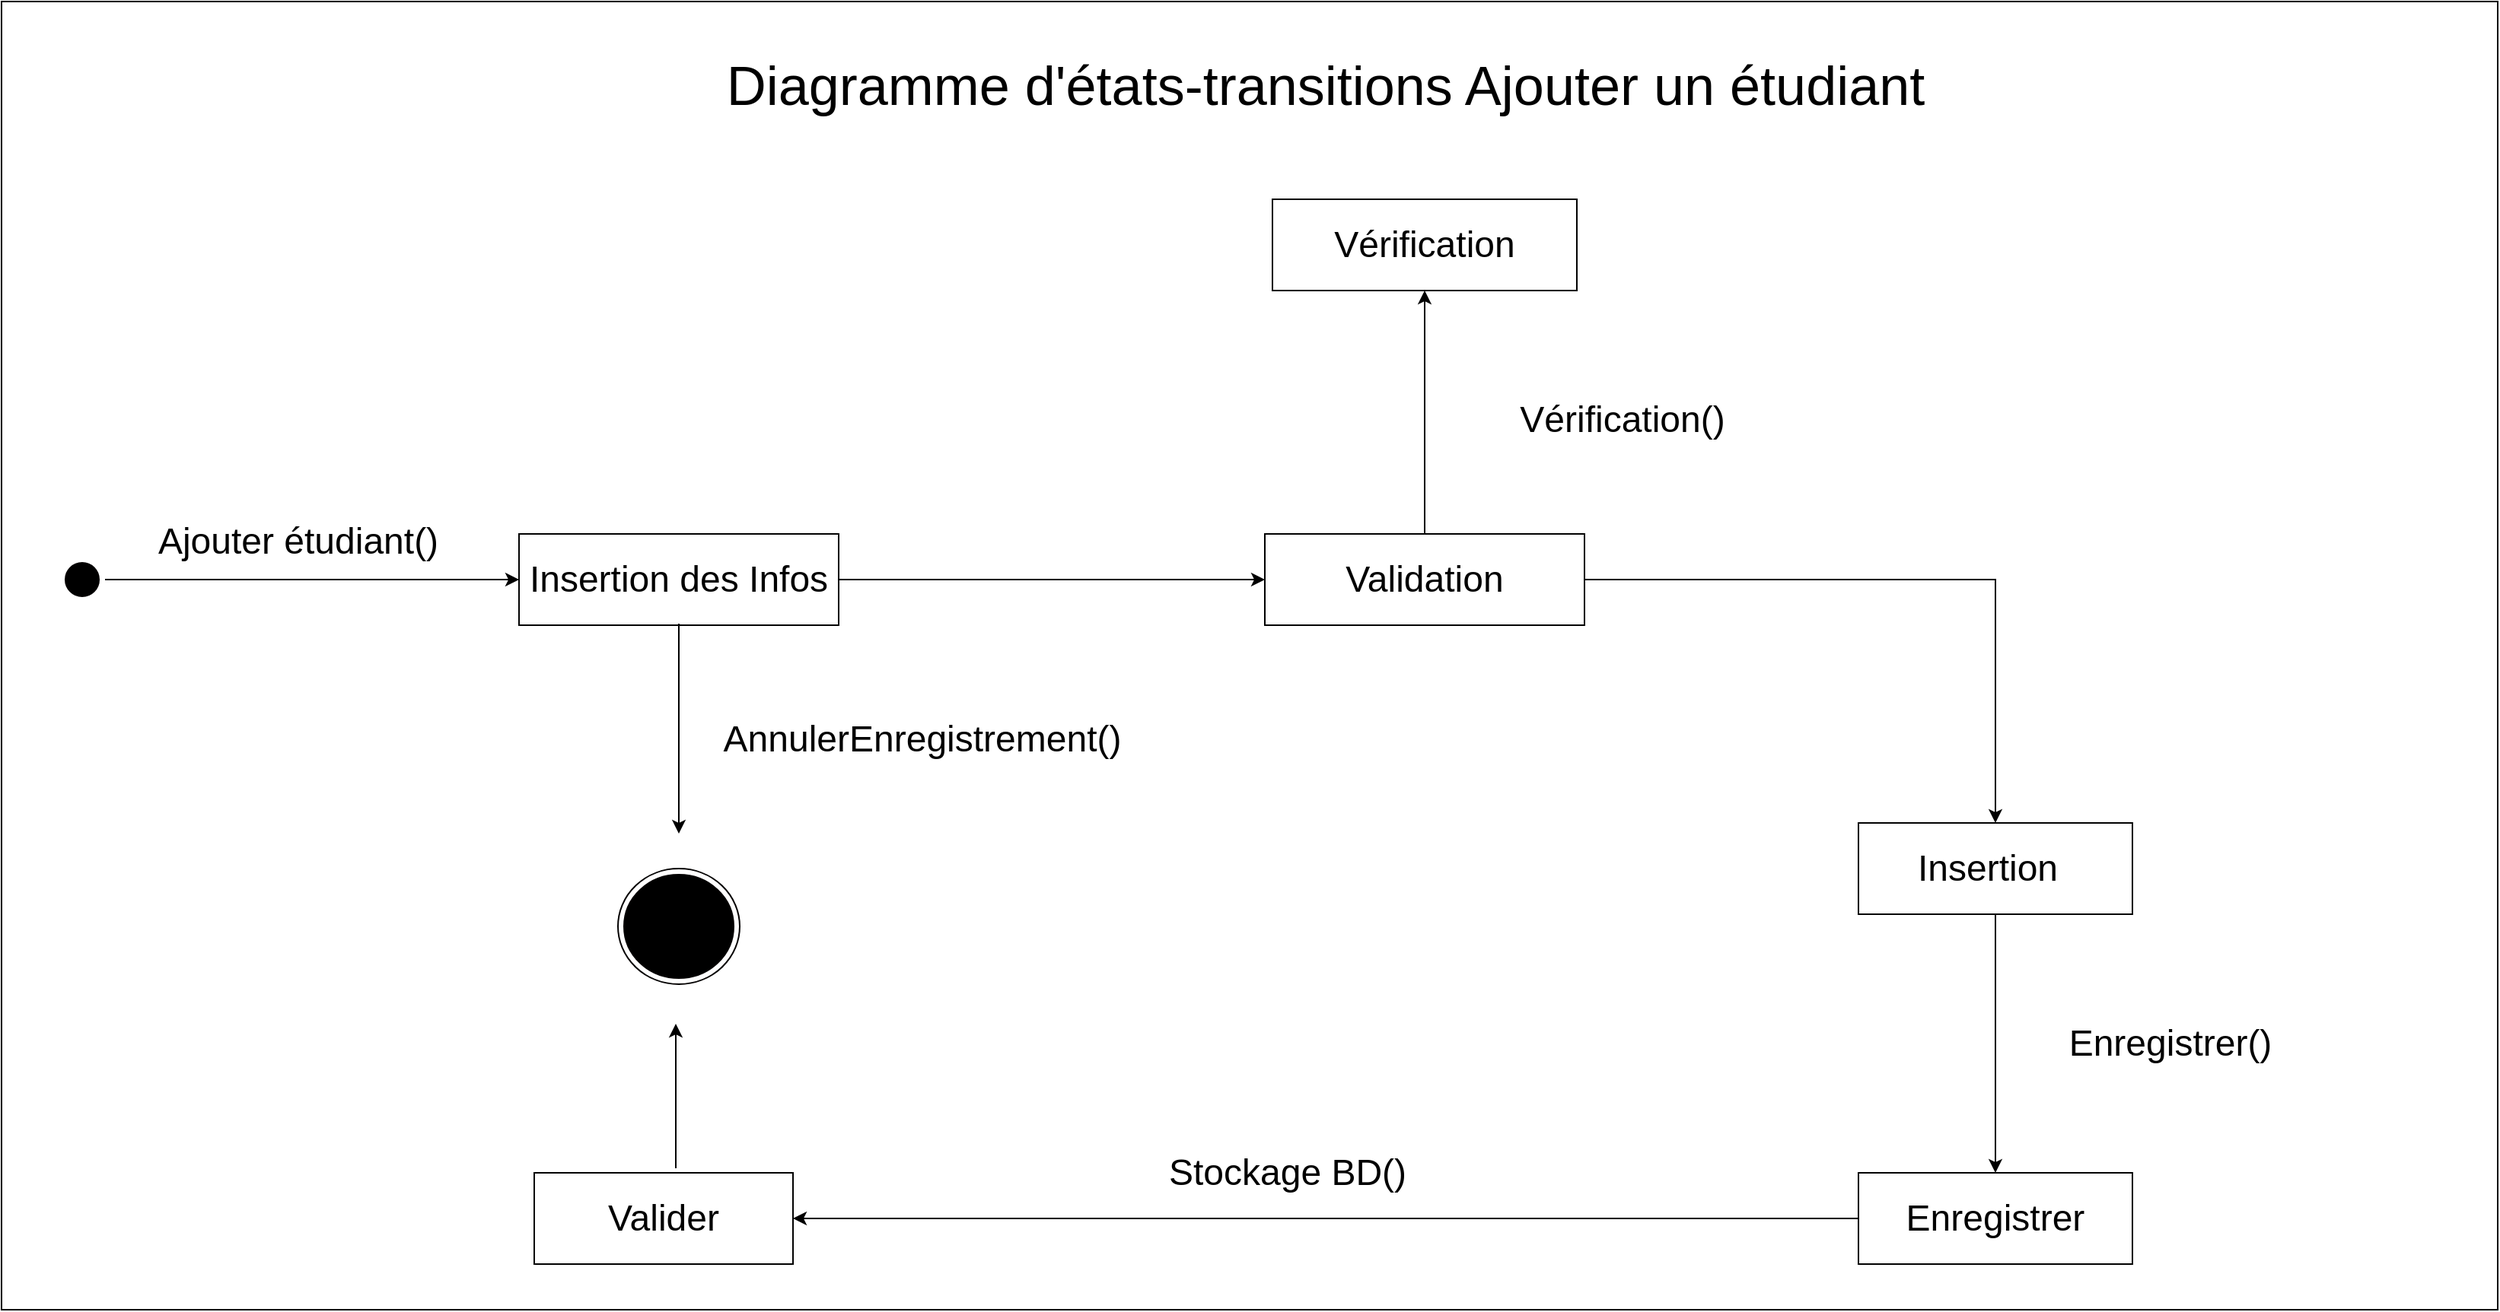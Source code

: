 <mxfile version="24.5.4" type="github">
  <diagram name="Page-1" id="e7e014a7-5840-1c2e-5031-d8a46d1fe8dd">
    <mxGraphModel dx="1760" dy="1678" grid="1" gridSize="10" guides="1" tooltips="1" connect="1" arrows="1" fold="1" page="1" pageScale="1" pageWidth="1169" pageHeight="826" background="none" math="0" shadow="0">
      <root>
        <mxCell id="0" />
        <mxCell id="1" parent="0" />
        <mxCell id="DYA4YHvUi6z84xLvEgc4-41" value="" style="rounded=0;whiteSpace=wrap;html=1;imageWidth=24;imageHeight=35;gradientColor=none;" vertex="1" parent="1">
          <mxGeometry x="100" y="-120" width="1640" height="860" as="geometry" />
        </mxCell>
        <mxCell id="DYA4YHvUi6z84xLvEgc4-55" value="" style="edgeStyle=orthogonalEdgeStyle;rounded=0;orthogonalLoop=1;jettySize=auto;html=1;" edge="1" parent="1" source="DYA4YHvUi6z84xLvEgc4-46" target="DYA4YHvUi6z84xLvEgc4-54">
          <mxGeometry relative="1" as="geometry" />
        </mxCell>
        <mxCell id="DYA4YHvUi6z84xLvEgc4-46" value="" style="ellipse;html=1;shape=startState;fillColor=#000000;strokeColor=#030000;direction=north;" vertex="1" parent="1">
          <mxGeometry x="138" y="245" width="30" height="30" as="geometry" />
        </mxCell>
        <mxCell id="DYA4YHvUi6z84xLvEgc4-54" value="" style="whiteSpace=wrap;html=1;" vertex="1" parent="1">
          <mxGeometry x="440" y="230" width="210" height="60" as="geometry" />
        </mxCell>
        <mxCell id="DYA4YHvUi6z84xLvEgc4-56" value="&lt;font style=&quot;font-size: 24px;&quot;&gt;Ajouter&amp;nbsp;&lt;span style=&quot;color: rgba(0, 0, 0, 0); font-family: monospace; font-size: 0px; text-align: start; text-wrap: nowrap;&quot;&gt;%3CmxGraphModel%3E%3Croot%3E%3CmxCell%20id%3D%220%22%2F%3E%3CmxCell%20id%3D%221%22%20parent%3D%220%22%2F%3E%3CmxCell%20id%3D%222%22%20value%3D%22%26lt%3Bfont%20style%3D%26quot%3Bfont-size%3A%2024px%3B%26quot%3B%26gt%3BInsertion%20des%20Infos%26lt%3B%2Ffont%26gt%3B%22%20style%3D%22text%3Bhtml%3D1%3Balign%3Dcenter%3BverticalAlign%3Dmiddle%3BwhiteSpace%3Dwrap%3Brounded%3D0%3B%22%20vertex%3D%221%22%20parent%3D%221%22%3E%3CmxGeometry%20x%3D%22440%22%20y%3D%22245%22%20width%3D%22210%22%20height%3D%2230%22%20as%3D%22geometry%22%2F%3E%3C%2FmxCell%3E%3C%2Froot%3E%3C%2FmxGraphModel%3E&lt;/span&gt;étudiant()&lt;/font&gt;" style="text;html=1;align=center;verticalAlign=middle;whiteSpace=wrap;rounded=0;" vertex="1" parent="1">
          <mxGeometry x="190" y="220" width="210" height="30" as="geometry" />
        </mxCell>
        <mxCell id="DYA4YHvUi6z84xLvEgc4-59" value="" style="edgeStyle=orthogonalEdgeStyle;rounded=0;orthogonalLoop=1;jettySize=auto;html=1;" edge="1" parent="1" source="DYA4YHvUi6z84xLvEgc4-57" target="DYA4YHvUi6z84xLvEgc4-58">
          <mxGeometry relative="1" as="geometry" />
        </mxCell>
        <mxCell id="DYA4YHvUi6z84xLvEgc4-77" value="" style="edgeStyle=orthogonalEdgeStyle;rounded=0;orthogonalLoop=1;jettySize=auto;html=1;" edge="1" parent="1">
          <mxGeometry relative="1" as="geometry">
            <mxPoint x="545" y="289" as="sourcePoint" />
            <mxPoint x="545" y="427" as="targetPoint" />
          </mxGeometry>
        </mxCell>
        <mxCell id="DYA4YHvUi6z84xLvEgc4-57" value="&lt;font style=&quot;font-size: 24px;&quot;&gt;Insertion des Infos&lt;/font&gt;" style="text;html=1;align=center;verticalAlign=middle;whiteSpace=wrap;rounded=0;" vertex="1" parent="1">
          <mxGeometry x="440" y="245" width="210" height="30" as="geometry" />
        </mxCell>
        <mxCell id="DYA4YHvUi6z84xLvEgc4-62" value="" style="edgeStyle=orthogonalEdgeStyle;rounded=0;orthogonalLoop=1;jettySize=auto;html=1;" edge="1" parent="1" source="DYA4YHvUi6z84xLvEgc4-58" target="DYA4YHvUi6z84xLvEgc4-61">
          <mxGeometry relative="1" as="geometry" />
        </mxCell>
        <mxCell id="DYA4YHvUi6z84xLvEgc4-58" value="" style="whiteSpace=wrap;html=1;" vertex="1" parent="1">
          <mxGeometry x="930" y="230" width="210" height="60" as="geometry" />
        </mxCell>
        <mxCell id="DYA4YHvUi6z84xLvEgc4-66" value="" style="edgeStyle=orthogonalEdgeStyle;rounded=0;orthogonalLoop=1;jettySize=auto;html=1;" edge="1" parent="1" source="DYA4YHvUi6z84xLvEgc4-60" target="DYA4YHvUi6z84xLvEgc4-65">
          <mxGeometry relative="1" as="geometry" />
        </mxCell>
        <mxCell id="DYA4YHvUi6z84xLvEgc4-60" value="&lt;font style=&quot;font-size: 24px;&quot;&gt;Validation&lt;/font&gt;" style="text;html=1;align=center;verticalAlign=middle;whiteSpace=wrap;rounded=0;" vertex="1" parent="1">
          <mxGeometry x="930" y="245" width="210" height="30" as="geometry" />
        </mxCell>
        <mxCell id="DYA4YHvUi6z84xLvEgc4-61" value="" style="whiteSpace=wrap;html=1;" vertex="1" parent="1">
          <mxGeometry x="935" y="10" width="200" height="60" as="geometry" />
        </mxCell>
        <mxCell id="DYA4YHvUi6z84xLvEgc4-63" value="&lt;font style=&quot;font-size: 24px;&quot;&gt;Vérification&lt;/font&gt;" style="text;html=1;align=center;verticalAlign=middle;whiteSpace=wrap;rounded=0;" vertex="1" parent="1">
          <mxGeometry x="930" y="25" width="210" height="30" as="geometry" />
        </mxCell>
        <mxCell id="DYA4YHvUi6z84xLvEgc4-64" value="&lt;span style=&quot;font-size: 24px;&quot;&gt;Vérification()&lt;/span&gt;" style="text;html=1;align=center;verticalAlign=middle;whiteSpace=wrap;rounded=0;" vertex="1" parent="1">
          <mxGeometry x="1060" y="140" width="210" height="30" as="geometry" />
        </mxCell>
        <mxCell id="DYA4YHvUi6z84xLvEgc4-70" value="" style="edgeStyle=orthogonalEdgeStyle;rounded=0;orthogonalLoop=1;jettySize=auto;html=1;" edge="1" parent="1" source="DYA4YHvUi6z84xLvEgc4-65" target="DYA4YHvUi6z84xLvEgc4-69">
          <mxGeometry relative="1" as="geometry" />
        </mxCell>
        <mxCell id="DYA4YHvUi6z84xLvEgc4-65" value="" style="whiteSpace=wrap;html=1;" vertex="1" parent="1">
          <mxGeometry x="1320" y="420" width="180" height="60" as="geometry" />
        </mxCell>
        <mxCell id="DYA4YHvUi6z84xLvEgc4-67" value="&lt;font style=&quot;font-size: 24px;&quot;&gt;Insertion&lt;/font&gt;" style="text;html=1;align=center;verticalAlign=middle;whiteSpace=wrap;rounded=0;" vertex="1" parent="1">
          <mxGeometry x="1300" y="435" width="210" height="30" as="geometry" />
        </mxCell>
        <mxCell id="DYA4YHvUi6z84xLvEgc4-80" value="" style="edgeStyle=orthogonalEdgeStyle;rounded=0;orthogonalLoop=1;jettySize=auto;html=1;" edge="1" parent="1" source="DYA4YHvUi6z84xLvEgc4-69" target="DYA4YHvUi6z84xLvEgc4-79">
          <mxGeometry relative="1" as="geometry" />
        </mxCell>
        <mxCell id="DYA4YHvUi6z84xLvEgc4-69" value="" style="whiteSpace=wrap;html=1;" vertex="1" parent="1">
          <mxGeometry x="1320" y="650" width="180" height="60" as="geometry" />
        </mxCell>
        <mxCell id="DYA4YHvUi6z84xLvEgc4-71" value="&lt;span style=&quot;font-size: 24px;&quot;&gt;Enregistrer()&lt;/span&gt;" style="text;html=1;align=center;verticalAlign=middle;whiteSpace=wrap;rounded=0;" vertex="1" parent="1">
          <mxGeometry x="1420" y="550" width="210" height="30" as="geometry" />
        </mxCell>
        <mxCell id="DYA4YHvUi6z84xLvEgc4-74" value="&lt;span style=&quot;font-size: 24px;&quot;&gt;Enregist&lt;/span&gt;&lt;span style=&quot;color: rgba(0, 0, 0, 0); font-family: monospace; font-size: 0px; text-align: start; text-wrap: nowrap;&quot;&gt;%3CmxGraphModel%3E%3Croot%3E%3CmxCell%20id%3D%220%22%2F%3E%3CmxCell%20id%3D%221%22%20parent%3D%220%22%2F%3E%3CmxCell%20id%3D%222%22%20value%3D%22%26lt%3Bspan%20style%3D%26quot%3Bfont-size%3A%2024px%3B%26quot%3B%26gt%3BEnregistrer()%26lt%3B%2Fspan%26gt%3B%22%20style%3D%22text%3Bhtml%3D1%3Balign%3Dcenter%3BverticalAlign%3Dmiddle%3BwhiteSpace%3Dwrap%3Brounded%3D0%3B%22%20vertex%3D%221%22%20parent%3D%221%22%3E%3CmxGeometry%20x%3D%221420%22%20y%3D%22550%22%20width%3D%22210%22%20height%3D%2230%22%20as%3D%22geometry%22%2F%3E%3C%2FmxCell%3E%3C%2Froot%3E%3C%2FmxGraphModel%3E&lt;/span&gt;&lt;span style=&quot;font-size: 24px;&quot;&gt;rer&lt;/span&gt;" style="text;html=1;align=center;verticalAlign=middle;whiteSpace=wrap;rounded=0;" vertex="1" parent="1">
          <mxGeometry x="1305" y="665" width="210" height="30" as="geometry" />
        </mxCell>
        <mxCell id="DYA4YHvUi6z84xLvEgc4-75" value="" style="ellipse;html=1;shape=endState;fillColor=#000000;strokeColor=#030000;" vertex="1" parent="1">
          <mxGeometry x="505" y="450" width="80" height="76" as="geometry" />
        </mxCell>
        <mxCell id="DYA4YHvUi6z84xLvEgc4-79" value="" style="whiteSpace=wrap;html=1;" vertex="1" parent="1">
          <mxGeometry x="450" y="650" width="170" height="60" as="geometry" />
        </mxCell>
        <mxCell id="DYA4YHvUi6z84xLvEgc4-89" value="" style="edgeStyle=orthogonalEdgeStyle;rounded=0;orthogonalLoop=1;jettySize=auto;html=1;endSize=6;startSize=6;jumpSize=6;strokeColor=default;arcSize=59;" edge="1" parent="1">
          <mxGeometry relative="1" as="geometry">
            <mxPoint x="543" y="647" as="sourcePoint" />
            <mxPoint x="543" y="552" as="targetPoint" />
          </mxGeometry>
        </mxCell>
        <mxCell id="DYA4YHvUi6z84xLvEgc4-87" value="&lt;span style=&quot;font-size: 24px;&quot;&gt;Valider&lt;/span&gt;" style="text;html=1;align=center;verticalAlign=middle;whiteSpace=wrap;rounded=0;" vertex="1" parent="1">
          <mxGeometry x="430" y="665" width="210" height="30" as="geometry" />
        </mxCell>
        <mxCell id="DYA4YHvUi6z84xLvEgc4-91" value="&lt;span style=&quot;font-size: 24px;&quot;&gt;Stockage BD()&lt;/span&gt;" style="text;html=1;align=center;verticalAlign=middle;whiteSpace=wrap;rounded=0;" vertex="1" parent="1">
          <mxGeometry x="840" y="635" width="210" height="30" as="geometry" />
        </mxCell>
        <mxCell id="DYA4YHvUi6z84xLvEgc4-92" value="&lt;font style=&quot;font-size: 24px;&quot;&gt;AnnulerEnregistrement()&lt;/font&gt;" style="text;html=1;align=center;verticalAlign=middle;whiteSpace=wrap;rounded=0;" vertex="1" parent="1">
          <mxGeometry x="600" y="350" width="210" height="30" as="geometry" />
        </mxCell>
        <mxCell id="DYA4YHvUi6z84xLvEgc4-93" value="&lt;font style=&quot;font-size: 36px;&quot;&gt;Diagramme d&#39;états-transitions Ajouter un étudiant&lt;/font&gt;" style="text;html=1;align=center;verticalAlign=middle;whiteSpace=wrap;rounded=0;" vertex="1" parent="1">
          <mxGeometry x="550" y="-80" width="840" height="30" as="geometry" />
        </mxCell>
      </root>
    </mxGraphModel>
  </diagram>
</mxfile>
